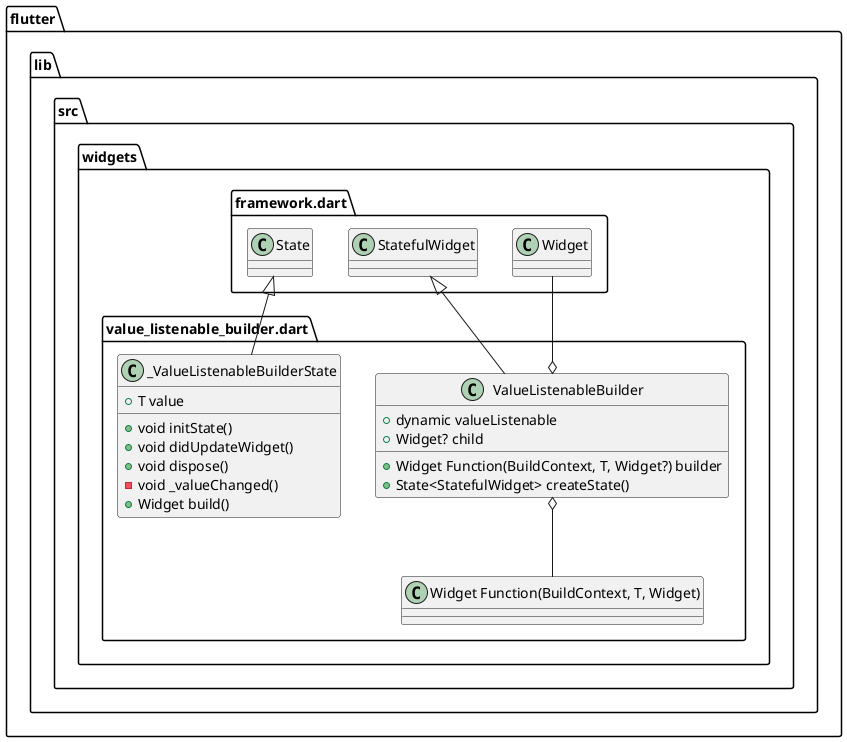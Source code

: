 @startuml
set namespaceSeparator ::

class "flutter::lib::src::widgets::value_listenable_builder.dart::ValueListenableBuilder" {
  +dynamic valueListenable
  +Widget Function(BuildContext, T, Widget?) builder
  +Widget? child
  +State<StatefulWidget> createState()
}

"flutter::lib::src::widgets::value_listenable_builder.dart::ValueListenableBuilder" o-- "flutter::lib::src::widgets::value_listenable_builder.dart::Widget Function(BuildContext, T, Widget)"
"flutter::lib::src::widgets::value_listenable_builder.dart::ValueListenableBuilder" o-- "flutter::lib::src::widgets::framework.dart::Widget"
"flutter::lib::src::widgets::framework.dart::StatefulWidget" <|-- "flutter::lib::src::widgets::value_listenable_builder.dart::ValueListenableBuilder"

class "flutter::lib::src::widgets::value_listenable_builder.dart::_ValueListenableBuilderState" {
  +T value
  +void initState()
  +void didUpdateWidget()
  +void dispose()
  -void _valueChanged()
  +Widget build()
}

"flutter::lib::src::widgets::framework.dart::State" <|-- "flutter::lib::src::widgets::value_listenable_builder.dart::_ValueListenableBuilderState"


@enduml